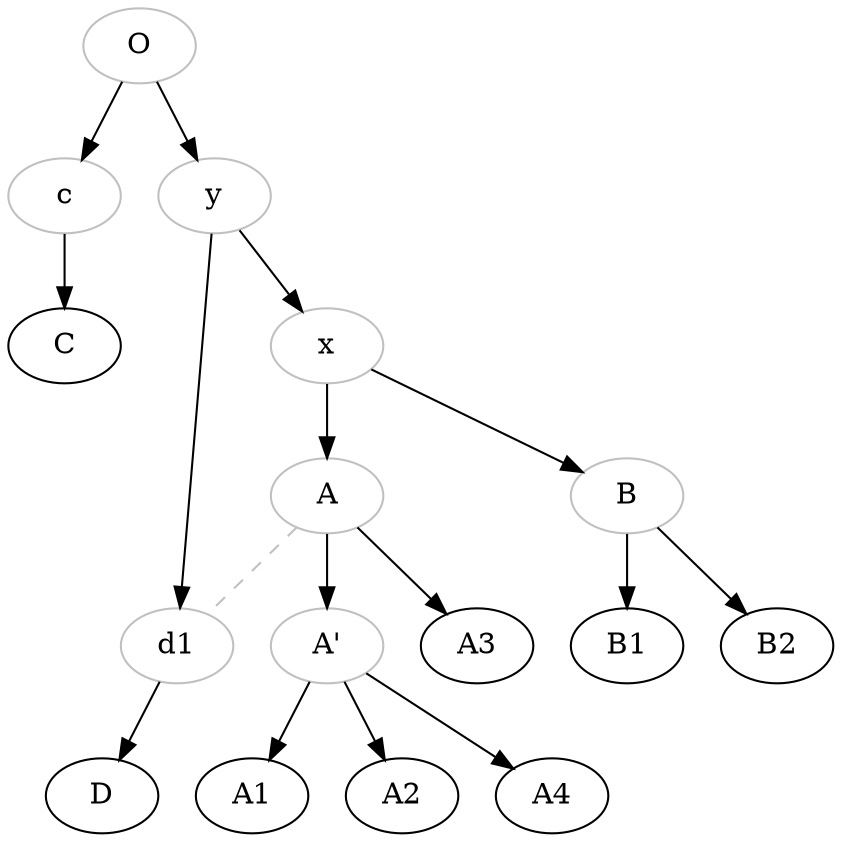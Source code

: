 digraph {

O[color="grey"];
c[color="grey"];
y[color="grey"];
d1[color="grey"];
x[color="grey"];

A[color="grey"];
Aprime[color="grey", label="A'"];
B[color="grey"];


O->c;
c->C;
O->y;
y->d1;
d1->D;
y->x;

x->A;
A->A3;
A->Aprime;
Aprime->A1;
Aprime->A2;
Aprime->A4;
x->B;
B->B1;
B->B2;

A->d1[style="dashed", dir="none", color="grey"];

}
